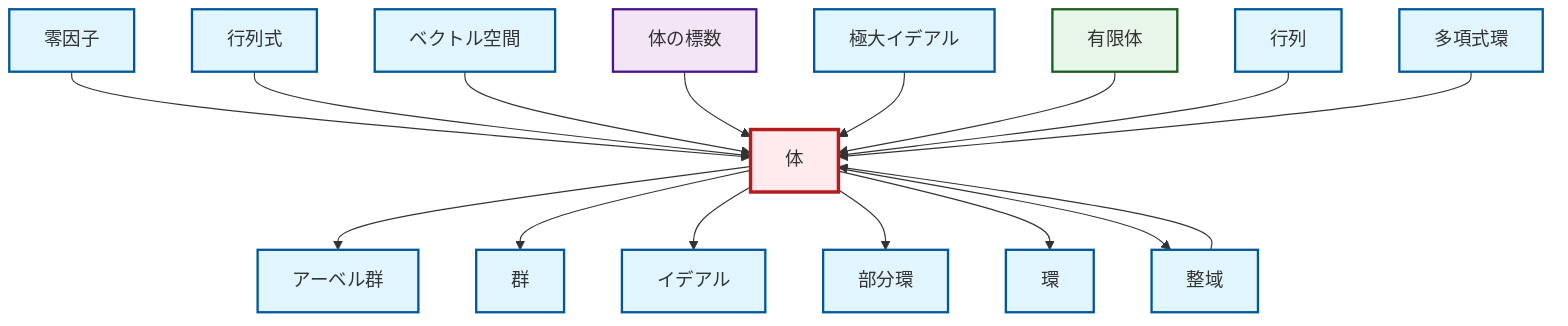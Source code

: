 graph TD
    classDef definition fill:#e1f5fe,stroke:#01579b,stroke-width:2px
    classDef theorem fill:#f3e5f5,stroke:#4a148c,stroke-width:2px
    classDef axiom fill:#fff3e0,stroke:#e65100,stroke-width:2px
    classDef example fill:#e8f5e9,stroke:#1b5e20,stroke-width:2px
    classDef current fill:#ffebee,stroke:#b71c1c,stroke-width:3px
    def-subring["部分環"]:::definition
    def-ring["環"]:::definition
    def-matrix["行列"]:::definition
    def-maximal-ideal["極大イデアル"]:::definition
    def-group["群"]:::definition
    def-determinant["行列式"]:::definition
    def-ideal["イデアル"]:::definition
    def-integral-domain["整域"]:::definition
    thm-field-characteristic["体の標数"]:::theorem
    def-field["体"]:::definition
    ex-finite-field["有限体"]:::example
    def-vector-space["ベクトル空間"]:::definition
    def-polynomial-ring["多項式環"]:::definition
    def-zero-divisor["零因子"]:::definition
    def-abelian-group["アーベル群"]:::definition
    def-field --> def-abelian-group
    def-zero-divisor --> def-field
    def-field --> def-group
    def-integral-domain --> def-field
    def-field --> def-ideal
    def-determinant --> def-field
    def-vector-space --> def-field
    def-field --> def-subring
    def-field --> def-ring
    def-field --> def-integral-domain
    thm-field-characteristic --> def-field
    def-maximal-ideal --> def-field
    ex-finite-field --> def-field
    def-matrix --> def-field
    def-polynomial-ring --> def-field
    class def-field current